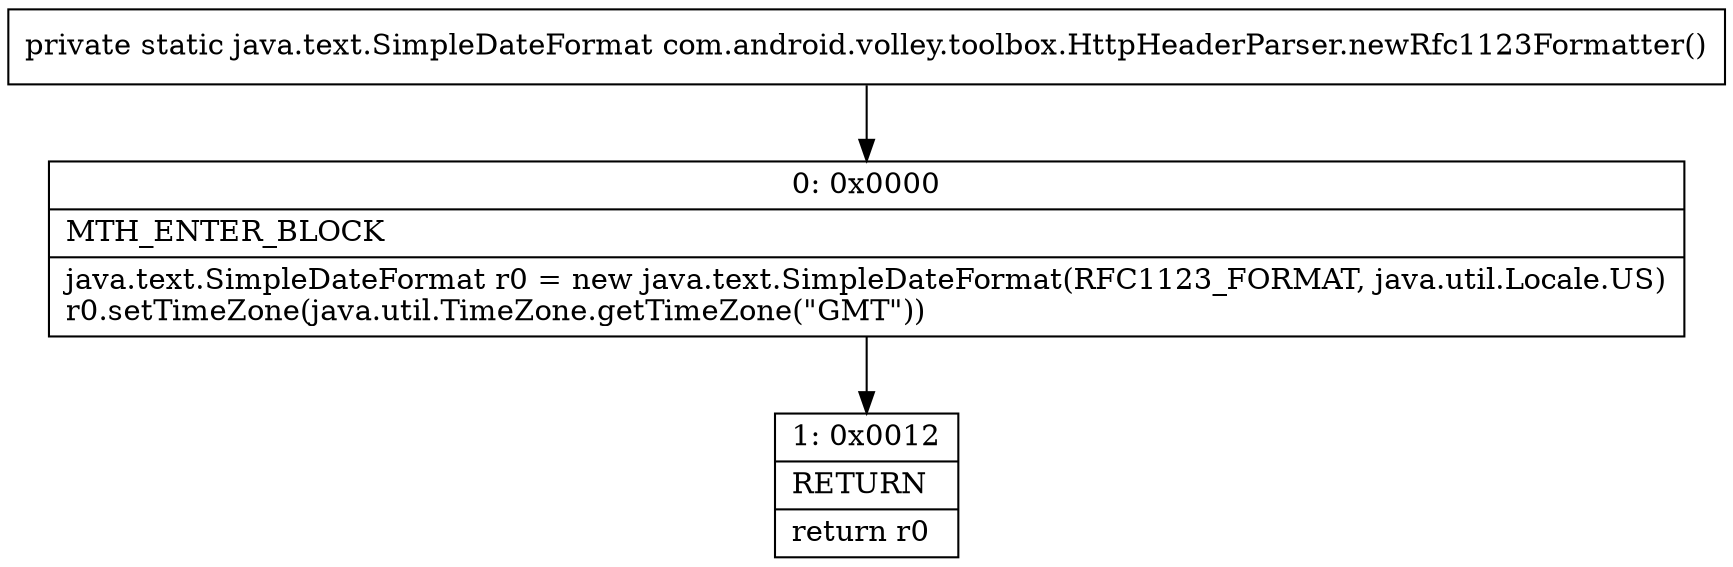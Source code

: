 digraph "CFG forcom.android.volley.toolbox.HttpHeaderParser.newRfc1123Formatter()Ljava\/text\/SimpleDateFormat;" {
Node_0 [shape=record,label="{0\:\ 0x0000|MTH_ENTER_BLOCK\l|java.text.SimpleDateFormat r0 = new java.text.SimpleDateFormat(RFC1123_FORMAT, java.util.Locale.US)\lr0.setTimeZone(java.util.TimeZone.getTimeZone(\"GMT\"))\l}"];
Node_1 [shape=record,label="{1\:\ 0x0012|RETURN\l|return r0\l}"];
MethodNode[shape=record,label="{private static java.text.SimpleDateFormat com.android.volley.toolbox.HttpHeaderParser.newRfc1123Formatter() }"];
MethodNode -> Node_0;
Node_0 -> Node_1;
}

